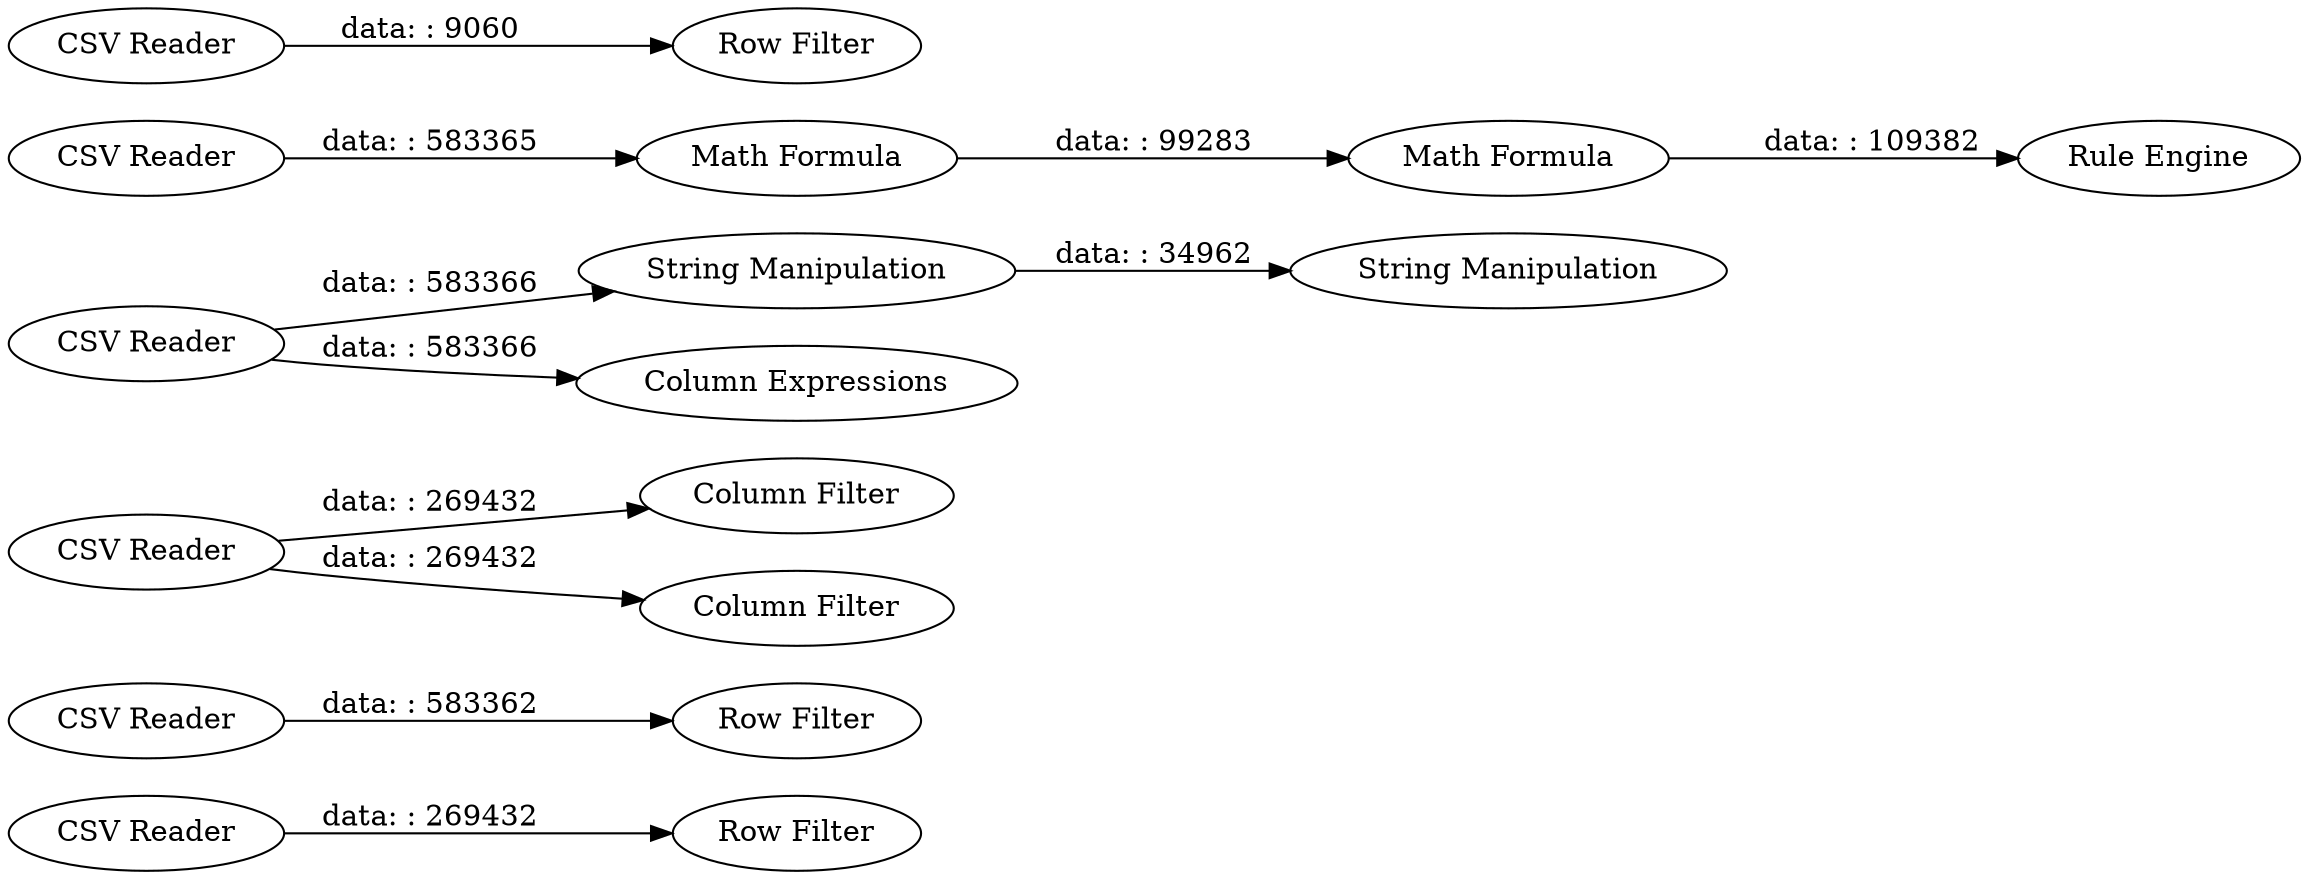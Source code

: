 digraph {
	"-6362849572042531070_1" [label="CSV Reader"]
	"-6362849572042531070_6" [label="Row Filter"]
	"-6362849572042531070_12" [label="CSV Reader"]
	"-6362849572042531070_15" [label="String Manipulation"]
	"-6362849572042531070_10" [label="Column Filter"]
	"-6362849572042531070_18" [label="CSV Reader"]
	"-6362849572042531070_14" [label="String Manipulation"]
	"-6362849572042531070_16" [label="Column Expressions"]
	"-6362849572042531070_19" [label="Math Formula"]
	"-6362849572042531070_4" [label="Row Filter"]
	"-6362849572042531070_5" [label="Row Filter"]
	"-6362849572042531070_17" [label="CSV Reader"]
	"-6362849572042531070_11" [label="Column Filter"]
	"-6362849572042531070_2" [label="CSV Reader"]
	"-6362849572042531070_3" [label="CSV Reader"]
	"-6362849572042531070_20" [label="Math Formula"]
	"-6362849572042531070_21" [label="Rule Engine"]
	"-6362849572042531070_3" -> "-6362849572042531070_6" [label="data: : 583362"]
	"-6362849572042531070_18" -> "-6362849572042531070_19" [label="data: : 583365"]
	"-6362849572042531070_1" -> "-6362849572042531070_4" [label="data: : 269432"]
	"-6362849572042531070_14" -> "-6362849572042531070_15" [label="data: : 34962"]
	"-6362849572042531070_17" -> "-6362849572042531070_14" [label="data: : 583366"]
	"-6362849572042531070_2" -> "-6362849572042531070_5" [label="data: : 9060"]
	"-6362849572042531070_17" -> "-6362849572042531070_16" [label="data: : 583366"]
	"-6362849572042531070_12" -> "-6362849572042531070_10" [label="data: : 269432"]
	"-6362849572042531070_19" -> "-6362849572042531070_20" [label="data: : 99283"]
	"-6362849572042531070_20" -> "-6362849572042531070_21" [label="data: : 109382"]
	"-6362849572042531070_12" -> "-6362849572042531070_11" [label="data: : 269432"]
	rankdir=LR
}
